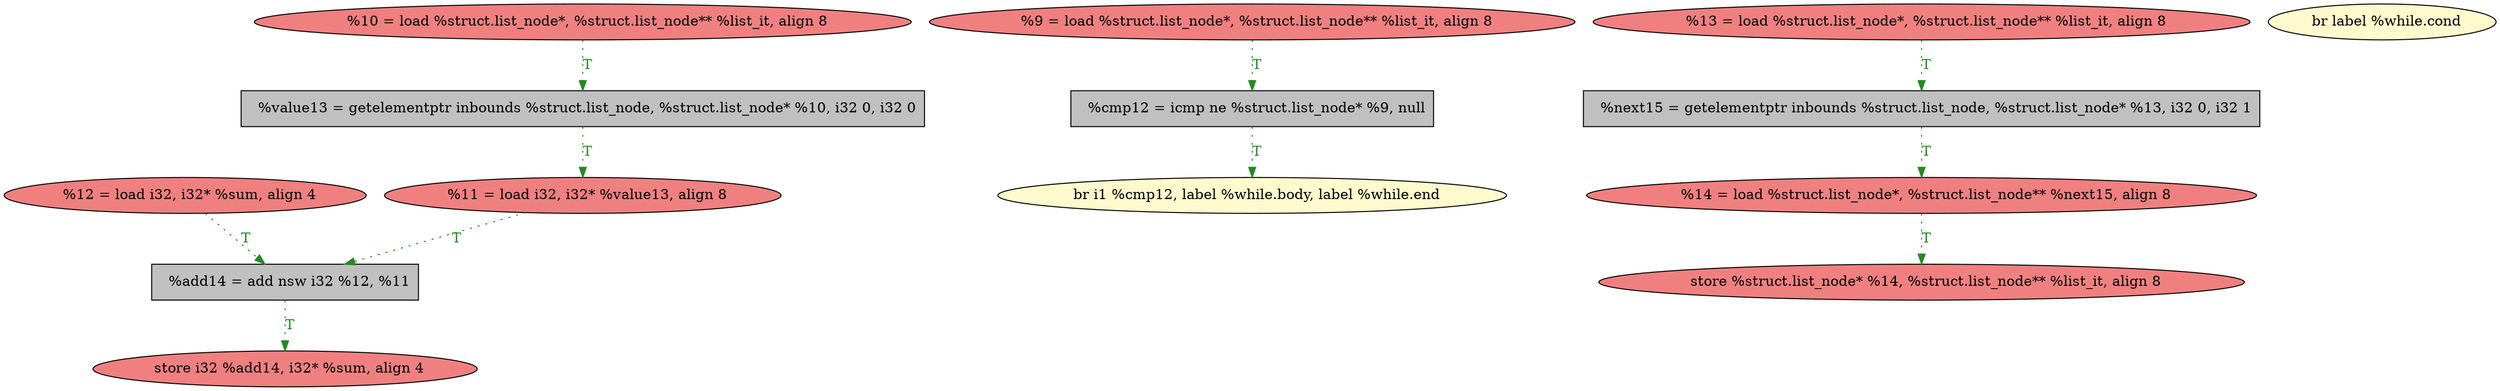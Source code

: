 
digraph G {


node654 [fillcolor=grey,label="  %value13 = getelementptr inbounds %struct.list_node, %struct.list_node* %10, i32 0, i32 0",shape=rectangle,style=filled ]
node653 [fillcolor=lemonchiffon,label="  br i1 %cmp12, label %while.body, label %while.end",shape=ellipse,style=filled ]
node650 [fillcolor=lightcoral,label="  %9 = load %struct.list_node*, %struct.list_node** %list_it, align 8",shape=ellipse,style=filled ]
node655 [fillcolor=lightcoral,label="  %11 = load i32, i32* %value13, align 8",shape=ellipse,style=filled ]
node652 [fillcolor=lightcoral,label="  %13 = load %struct.list_node*, %struct.list_node** %list_it, align 8",shape=ellipse,style=filled ]
node651 [fillcolor=lightcoral,label="  %10 = load %struct.list_node*, %struct.list_node** %list_it, align 8",shape=ellipse,style=filled ]
node648 [fillcolor=grey,label="  %cmp12 = icmp ne %struct.list_node* %9, null",shape=rectangle,style=filled ]
node649 [fillcolor=lightcoral,label="  %14 = load %struct.list_node*, %struct.list_node** %next15, align 8",shape=ellipse,style=filled ]
node643 [fillcolor=grey,label="  %next15 = getelementptr inbounds %struct.list_node, %struct.list_node* %13, i32 0, i32 1",shape=rectangle,style=filled ]
node644 [fillcolor=lightcoral,label="  store i32 %add14, i32* %sum, align 4",shape=ellipse,style=filled ]
node642 [fillcolor=lightcoral,label="  store %struct.list_node* %14, %struct.list_node** %list_it, align 8",shape=ellipse,style=filled ]
node645 [fillcolor=grey,label="  %add14 = add nsw i32 %12, %11",shape=rectangle,style=filled ]
node646 [fillcolor=lemonchiffon,label="  br label %while.cond",shape=ellipse,style=filled ]
node647 [fillcolor=lightcoral,label="  %12 = load i32, i32* %sum, align 4",shape=ellipse,style=filled ]

node650->node648 [style=dotted,color=forestgreen,label="T",fontcolor=forestgreen ]
node648->node653 [style=dotted,color=forestgreen,label="T",fontcolor=forestgreen ]
node649->node642 [style=dotted,color=forestgreen,label="T",fontcolor=forestgreen ]
node647->node645 [style=dotted,color=forestgreen,label="T",fontcolor=forestgreen ]
node655->node645 [style=dotted,color=forestgreen,label="T",fontcolor=forestgreen ]
node654->node655 [style=dotted,color=forestgreen,label="T",fontcolor=forestgreen ]
node651->node654 [style=dotted,color=forestgreen,label="T",fontcolor=forestgreen ]
node652->node643 [style=dotted,color=forestgreen,label="T",fontcolor=forestgreen ]
node645->node644 [style=dotted,color=forestgreen,label="T",fontcolor=forestgreen ]
node643->node649 [style=dotted,color=forestgreen,label="T",fontcolor=forestgreen ]


}
